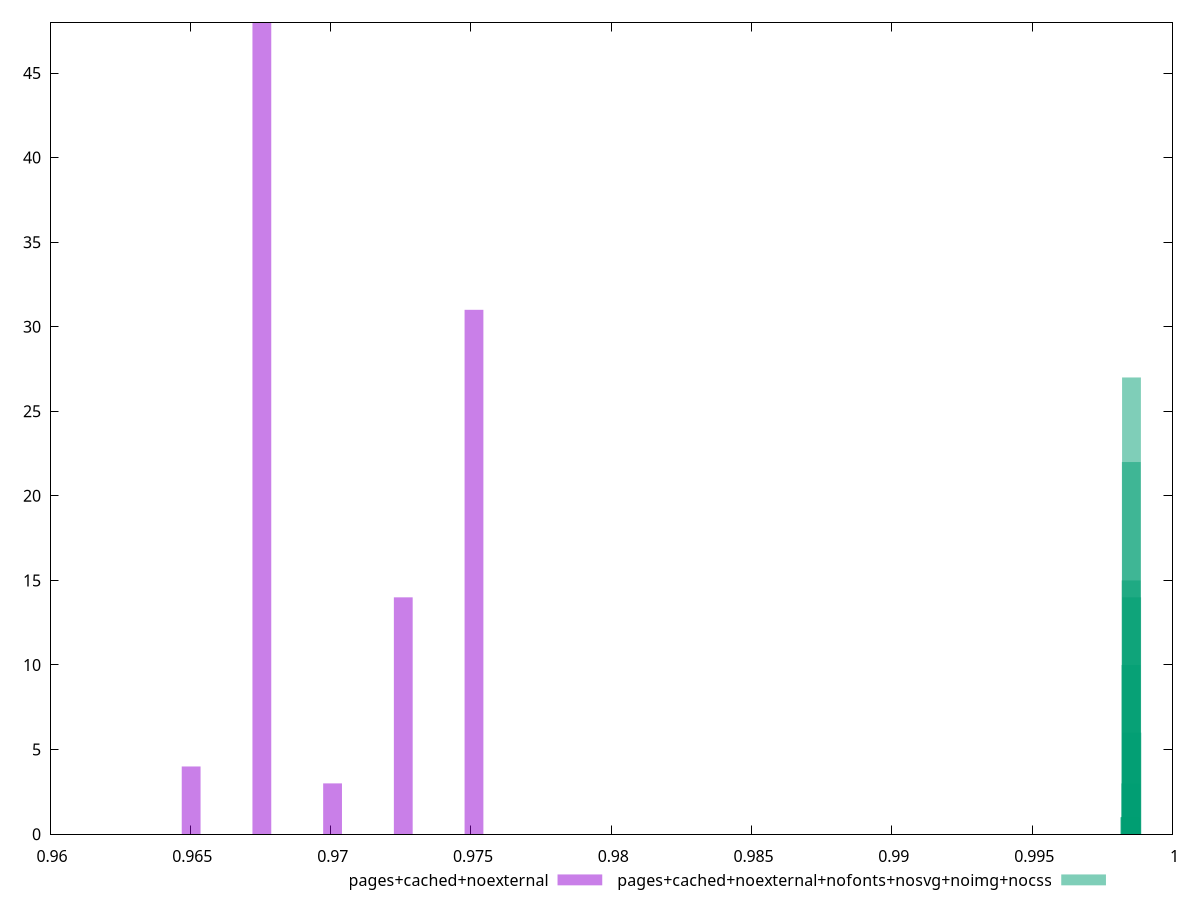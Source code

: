 $_pagesCachedNoexternal <<EOF
0.9751083816985162 31
0.9675494019954269 48
0.9725887217974865 14
0.9700690618964567 3
0.9650297420943973 4
EOF
$_pagesCachedNoexternalNofontsNosvgNoimgNocss <<EOF
0.9985384952323041 27
0.9985315761208041 22
0.9985177378978041 10
0.9985454143438041 14
0.998524657009304 15
0.9984969805633042 1
0.9984831423403041 1
0.998552333455304 6
0.9985108187863041 3
0.9984900614518042 1
EOF
set key outside below
set terminal pngcairo
set output "report_00004_2020-11-02T20-21-41.718Z/speed-index/speed-index_pages+cached+noexternal_pages+cached+noexternal+nofonts+nosvg+noimg+nocss+hist.png"
set boxwidth 0.0006704518272181348
set style fill transparent solid 0.5 noborder
set yrange [0:48]
plot $_pagesCachedNoexternal title "pages+cached+noexternal" with boxes ,$_pagesCachedNoexternalNofontsNosvgNoimgNocss title "pages+cached+noexternal+nofonts+nosvg+noimg+nocss" with boxes ,